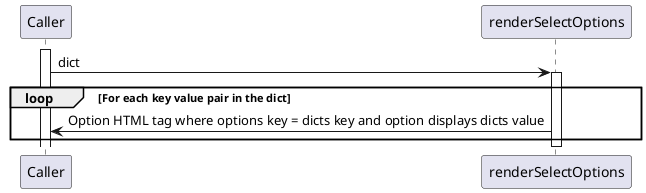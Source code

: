 @startuml renderSelectOptions

participant Caller
participant renderSelectOptions

activate Caller
Caller->renderSelectOptions: dict
activate renderSelectOptions
loop For each key value pair in the dict
    renderSelectOptions -> Caller: Option HTML tag where options key = dicts key and option displays dicts value
end
deactivate  renderSelectOptions


@enduml